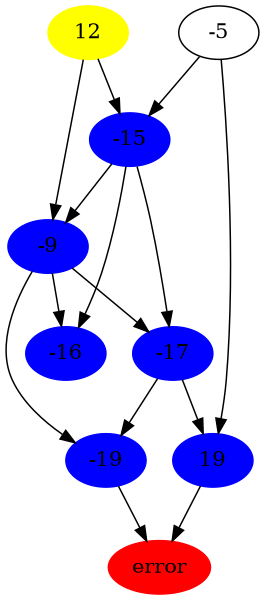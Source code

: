 digraph G {
size ="4,4";
error[style=filled,color=red];
 12[style=filled,color=yellow];
-15[style=filled,color=blue];
-9[style=filled,color=blue];
-16[style=filled,color=blue];
-17[style=filled,color=blue];
 19[style=filled,color=blue];
-19[style=filled,color=blue];
-5 -> -15;
 12 -> -15;
 12 -> -9;
-15 -> -9;
-9 -> -16;
-15 -> -16;
-9 -> -17;
-15 -> -17;
-5 ->  19;
-17 ->  19;
-9 -> -19;
-17 -> -19;
19->error;
-19->error;
}
